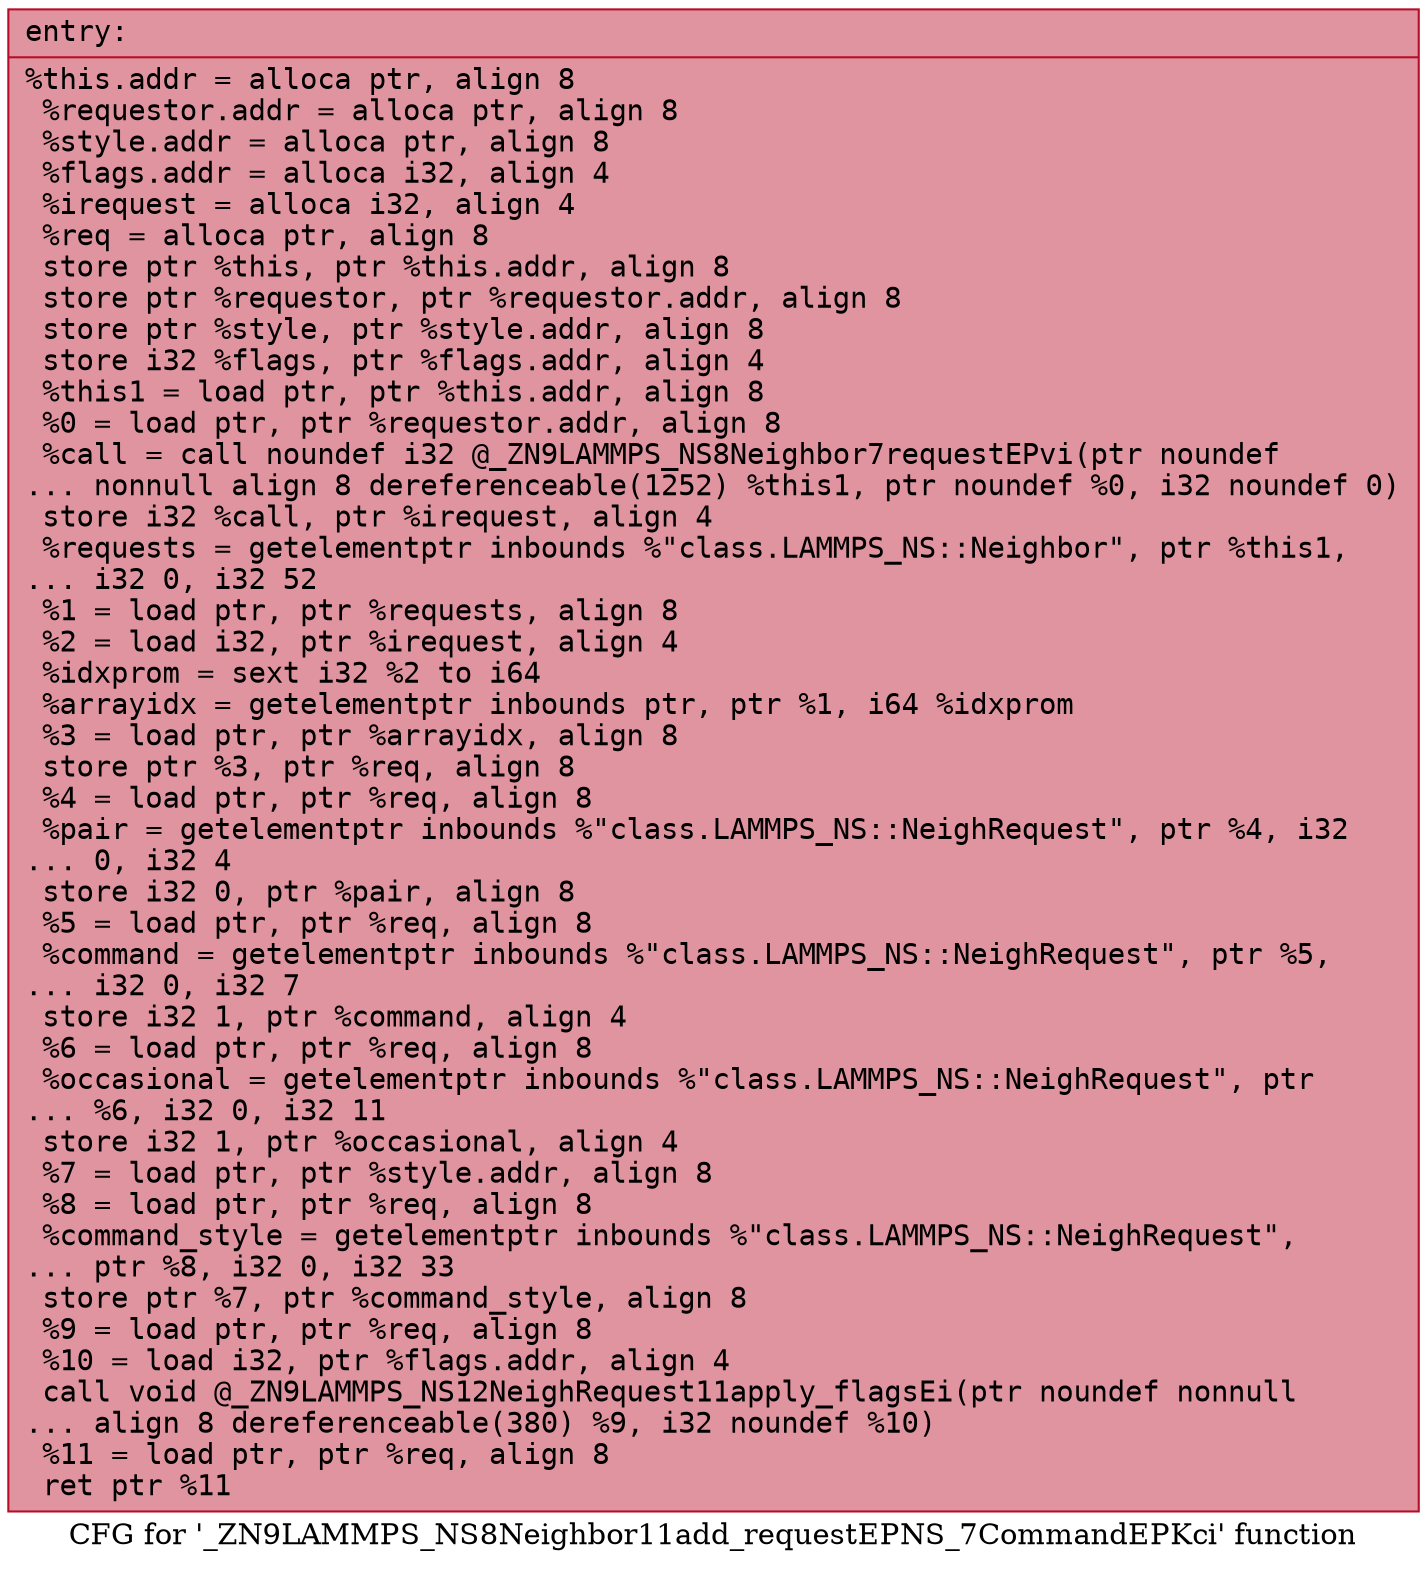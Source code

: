 digraph "CFG for '_ZN9LAMMPS_NS8Neighbor11add_requestEPNS_7CommandEPKci' function" {
	label="CFG for '_ZN9LAMMPS_NS8Neighbor11add_requestEPNS_7CommandEPKci' function";

	Node0x5563be0114a0 [shape=record,color="#b70d28ff", style=filled, fillcolor="#b70d2870" fontname="Courier",label="{entry:\l|  %this.addr = alloca ptr, align 8\l  %requestor.addr = alloca ptr, align 8\l  %style.addr = alloca ptr, align 8\l  %flags.addr = alloca i32, align 4\l  %irequest = alloca i32, align 4\l  %req = alloca ptr, align 8\l  store ptr %this, ptr %this.addr, align 8\l  store ptr %requestor, ptr %requestor.addr, align 8\l  store ptr %style, ptr %style.addr, align 8\l  store i32 %flags, ptr %flags.addr, align 4\l  %this1 = load ptr, ptr %this.addr, align 8\l  %0 = load ptr, ptr %requestor.addr, align 8\l  %call = call noundef i32 @_ZN9LAMMPS_NS8Neighbor7requestEPvi(ptr noundef\l... nonnull align 8 dereferenceable(1252) %this1, ptr noundef %0, i32 noundef 0)\l  store i32 %call, ptr %irequest, align 4\l  %requests = getelementptr inbounds %\"class.LAMMPS_NS::Neighbor\", ptr %this1,\l... i32 0, i32 52\l  %1 = load ptr, ptr %requests, align 8\l  %2 = load i32, ptr %irequest, align 4\l  %idxprom = sext i32 %2 to i64\l  %arrayidx = getelementptr inbounds ptr, ptr %1, i64 %idxprom\l  %3 = load ptr, ptr %arrayidx, align 8\l  store ptr %3, ptr %req, align 8\l  %4 = load ptr, ptr %req, align 8\l  %pair = getelementptr inbounds %\"class.LAMMPS_NS::NeighRequest\", ptr %4, i32\l... 0, i32 4\l  store i32 0, ptr %pair, align 8\l  %5 = load ptr, ptr %req, align 8\l  %command = getelementptr inbounds %\"class.LAMMPS_NS::NeighRequest\", ptr %5,\l... i32 0, i32 7\l  store i32 1, ptr %command, align 4\l  %6 = load ptr, ptr %req, align 8\l  %occasional = getelementptr inbounds %\"class.LAMMPS_NS::NeighRequest\", ptr\l... %6, i32 0, i32 11\l  store i32 1, ptr %occasional, align 4\l  %7 = load ptr, ptr %style.addr, align 8\l  %8 = load ptr, ptr %req, align 8\l  %command_style = getelementptr inbounds %\"class.LAMMPS_NS::NeighRequest\",\l... ptr %8, i32 0, i32 33\l  store ptr %7, ptr %command_style, align 8\l  %9 = load ptr, ptr %req, align 8\l  %10 = load i32, ptr %flags.addr, align 4\l  call void @_ZN9LAMMPS_NS12NeighRequest11apply_flagsEi(ptr noundef nonnull\l... align 8 dereferenceable(380) %9, i32 noundef %10)\l  %11 = load ptr, ptr %req, align 8\l  ret ptr %11\l}"];
}
